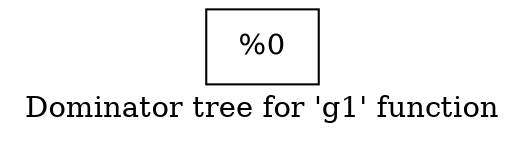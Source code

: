 digraph "Dominator tree for 'g1' function" {
	label="Dominator tree for 'g1' function";

	Node0x23b42f0 [shape=record,label="{%0}"];
}
